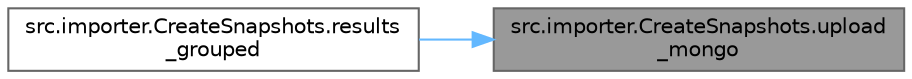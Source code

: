 digraph "src.importer.CreateSnapshots.upload_mongo"
{
 // LATEX_PDF_SIZE
  bgcolor="transparent";
  edge [fontname=Helvetica,fontsize=10,labelfontname=Helvetica,labelfontsize=10];
  node [fontname=Helvetica,fontsize=10,shape=box,height=0.2,width=0.4];
  rankdir="RL";
  Node1 [id="Node000001",label="src.importer.CreateSnapshots.upload\l_mongo",height=0.2,width=0.4,color="gray40", fillcolor="grey60", style="filled", fontcolor="black",tooltip=" "];
  Node1 -> Node2 [id="edge1_Node000001_Node000002",dir="back",color="steelblue1",style="solid",tooltip=" "];
  Node2 [id="Node000002",label="src.importer.CreateSnapshots.results\l_grouped",height=0.2,width=0.4,color="grey40", fillcolor="white", style="filled",URL="$namespacesrc_1_1importer_1_1_create_snapshots.html#afa7a5b628c526ee2592ddf28e98c2172",tooltip=" "];
}
